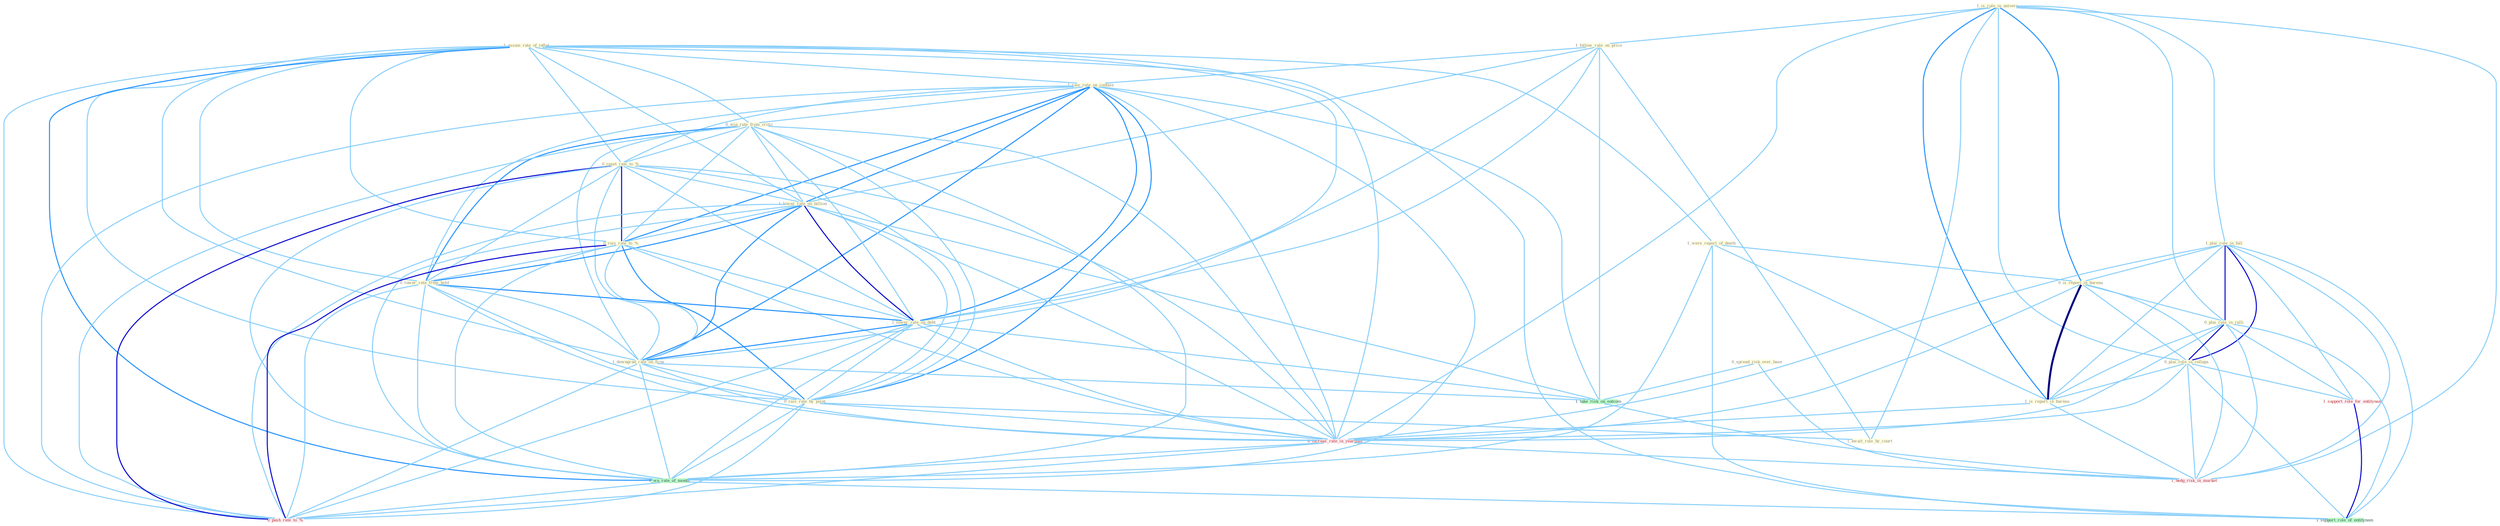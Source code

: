 Graph G{ 
    node
    [shape=polygon,style=filled,width=.5,height=.06,color="#BDFCC9",fixedsize=true,fontsize=4,
    fontcolor="#2f4f4f"];
    {node
    [color="#ffffe0", fontcolor="#8b7d6b"] "1_assum_rate_of_inflat " "1_is_rule_in_univers " "1_were_report_of_death " "1_follow_rule_on_price " "1_plai_role_in_fall " "0_is_report_in_bureau " "1_rais_rate_on_contain " "0_plai_role_in_ralli " "0_win_rate_from_critic " "0_reset_rate_to_% " "0_plai_role_in_collaps " "1_lower_rate_on_billion " "0_rais_rate_to_% " "0_lower_rate_from_hold " "1_is_report_in_bureau " "1_lower_rate_on_debt " "1_downgrad_rate_on_firm " "0_rais_rate_by_point " "0_spread_risk_over_base " "1_await_rule_by_court "}
{node [color="#fff0f5", fontcolor="#b22222"] "0_increas_rate_in_yearnum " "1_support_role_for_entitynam " "0_push_rate_to_% " "1_hedg_risk_in_market "}
edge [color="#B0E2FF"];

	"1_assum_rate_of_inflat " -- "1_were_report_of_death " [w="1", color="#87cefa" ];
	"1_assum_rate_of_inflat " -- "1_rais_rate_on_contain " [w="1", color="#87cefa" ];
	"1_assum_rate_of_inflat " -- "0_win_rate_from_critic " [w="1", color="#87cefa" ];
	"1_assum_rate_of_inflat " -- "0_reset_rate_to_% " [w="1", color="#87cefa" ];
	"1_assum_rate_of_inflat " -- "1_lower_rate_on_billion " [w="1", color="#87cefa" ];
	"1_assum_rate_of_inflat " -- "0_rais_rate_to_% " [w="1", color="#87cefa" ];
	"1_assum_rate_of_inflat " -- "0_lower_rate_from_hold " [w="1", color="#87cefa" ];
	"1_assum_rate_of_inflat " -- "1_lower_rate_on_debt " [w="1", color="#87cefa" ];
	"1_assum_rate_of_inflat " -- "1_downgrad_rate_on_firm " [w="1", color="#87cefa" ];
	"1_assum_rate_of_inflat " -- "0_rais_rate_by_point " [w="1", color="#87cefa" ];
	"1_assum_rate_of_inflat " -- "0_increas_rate_in_yearnum " [w="1", color="#87cefa" ];
	"1_assum_rate_of_inflat " -- "1_wa_rate_of_month " [w="2", color="#1e90ff" , len=0.8];
	"1_assum_rate_of_inflat " -- "0_push_rate_to_% " [w="1", color="#87cefa" ];
	"1_assum_rate_of_inflat " -- "1_support_role_of_entitynam " [w="1", color="#87cefa" ];
	"1_is_rule_in_univers " -- "1_follow_rule_on_price " [w="1", color="#87cefa" ];
	"1_is_rule_in_univers " -- "1_plai_role_in_fall " [w="1", color="#87cefa" ];
	"1_is_rule_in_univers " -- "0_is_report_in_bureau " [w="2", color="#1e90ff" , len=0.8];
	"1_is_rule_in_univers " -- "0_plai_role_in_ralli " [w="1", color="#87cefa" ];
	"1_is_rule_in_univers " -- "0_plai_role_in_collaps " [w="1", color="#87cefa" ];
	"1_is_rule_in_univers " -- "1_is_report_in_bureau " [w="2", color="#1e90ff" , len=0.8];
	"1_is_rule_in_univers " -- "1_await_rule_by_court " [w="1", color="#87cefa" ];
	"1_is_rule_in_univers " -- "0_increas_rate_in_yearnum " [w="1", color="#87cefa" ];
	"1_is_rule_in_univers " -- "1_hedg_risk_in_market " [w="1", color="#87cefa" ];
	"1_were_report_of_death " -- "0_is_report_in_bureau " [w="1", color="#87cefa" ];
	"1_were_report_of_death " -- "1_is_report_in_bureau " [w="1", color="#87cefa" ];
	"1_were_report_of_death " -- "1_wa_rate_of_month " [w="1", color="#87cefa" ];
	"1_were_report_of_death " -- "1_support_role_of_entitynam " [w="1", color="#87cefa" ];
	"1_follow_rule_on_price " -- "1_rais_rate_on_contain " [w="1", color="#87cefa" ];
	"1_follow_rule_on_price " -- "1_lower_rate_on_billion " [w="1", color="#87cefa" ];
	"1_follow_rule_on_price " -- "1_lower_rate_on_debt " [w="1", color="#87cefa" ];
	"1_follow_rule_on_price " -- "1_downgrad_rate_on_firm " [w="1", color="#87cefa" ];
	"1_follow_rule_on_price " -- "1_await_rule_by_court " [w="1", color="#87cefa" ];
	"1_follow_rule_on_price " -- "1_take_risk_on_outcom " [w="1", color="#87cefa" ];
	"1_plai_role_in_fall " -- "0_is_report_in_bureau " [w="1", color="#87cefa" ];
	"1_plai_role_in_fall " -- "0_plai_role_in_ralli " [w="3", color="#0000cd" , len=0.6];
	"1_plai_role_in_fall " -- "0_plai_role_in_collaps " [w="3", color="#0000cd" , len=0.6];
	"1_plai_role_in_fall " -- "1_is_report_in_bureau " [w="1", color="#87cefa" ];
	"1_plai_role_in_fall " -- "0_increas_rate_in_yearnum " [w="1", color="#87cefa" ];
	"1_plai_role_in_fall " -- "1_support_role_for_entitynam " [w="1", color="#87cefa" ];
	"1_plai_role_in_fall " -- "1_support_role_of_entitynam " [w="1", color="#87cefa" ];
	"1_plai_role_in_fall " -- "1_hedg_risk_in_market " [w="1", color="#87cefa" ];
	"0_is_report_in_bureau " -- "0_plai_role_in_ralli " [w="1", color="#87cefa" ];
	"0_is_report_in_bureau " -- "0_plai_role_in_collaps " [w="1", color="#87cefa" ];
	"0_is_report_in_bureau " -- "1_is_report_in_bureau " [w="4", style=bold, color="#000080", len=0.4];
	"0_is_report_in_bureau " -- "0_increas_rate_in_yearnum " [w="1", color="#87cefa" ];
	"0_is_report_in_bureau " -- "1_hedg_risk_in_market " [w="1", color="#87cefa" ];
	"1_rais_rate_on_contain " -- "0_win_rate_from_critic " [w="1", color="#87cefa" ];
	"1_rais_rate_on_contain " -- "0_reset_rate_to_% " [w="1", color="#87cefa" ];
	"1_rais_rate_on_contain " -- "1_lower_rate_on_billion " [w="2", color="#1e90ff" , len=0.8];
	"1_rais_rate_on_contain " -- "0_rais_rate_to_% " [w="2", color="#1e90ff" , len=0.8];
	"1_rais_rate_on_contain " -- "0_lower_rate_from_hold " [w="1", color="#87cefa" ];
	"1_rais_rate_on_contain " -- "1_lower_rate_on_debt " [w="2", color="#1e90ff" , len=0.8];
	"1_rais_rate_on_contain " -- "1_downgrad_rate_on_firm " [w="2", color="#1e90ff" , len=0.8];
	"1_rais_rate_on_contain " -- "0_rais_rate_by_point " [w="2", color="#1e90ff" , len=0.8];
	"1_rais_rate_on_contain " -- "0_increas_rate_in_yearnum " [w="1", color="#87cefa" ];
	"1_rais_rate_on_contain " -- "1_wa_rate_of_month " [w="1", color="#87cefa" ];
	"1_rais_rate_on_contain " -- "1_take_risk_on_outcom " [w="1", color="#87cefa" ];
	"1_rais_rate_on_contain " -- "0_push_rate_to_% " [w="1", color="#87cefa" ];
	"0_plai_role_in_ralli " -- "0_plai_role_in_collaps " [w="3", color="#0000cd" , len=0.6];
	"0_plai_role_in_ralli " -- "1_is_report_in_bureau " [w="1", color="#87cefa" ];
	"0_plai_role_in_ralli " -- "0_increas_rate_in_yearnum " [w="1", color="#87cefa" ];
	"0_plai_role_in_ralli " -- "1_support_role_for_entitynam " [w="1", color="#87cefa" ];
	"0_plai_role_in_ralli " -- "1_support_role_of_entitynam " [w="1", color="#87cefa" ];
	"0_plai_role_in_ralli " -- "1_hedg_risk_in_market " [w="1", color="#87cefa" ];
	"0_win_rate_from_critic " -- "0_reset_rate_to_% " [w="1", color="#87cefa" ];
	"0_win_rate_from_critic " -- "1_lower_rate_on_billion " [w="1", color="#87cefa" ];
	"0_win_rate_from_critic " -- "0_rais_rate_to_% " [w="1", color="#87cefa" ];
	"0_win_rate_from_critic " -- "0_lower_rate_from_hold " [w="2", color="#1e90ff" , len=0.8];
	"0_win_rate_from_critic " -- "1_lower_rate_on_debt " [w="1", color="#87cefa" ];
	"0_win_rate_from_critic " -- "1_downgrad_rate_on_firm " [w="1", color="#87cefa" ];
	"0_win_rate_from_critic " -- "0_rais_rate_by_point " [w="1", color="#87cefa" ];
	"0_win_rate_from_critic " -- "0_increas_rate_in_yearnum " [w="1", color="#87cefa" ];
	"0_win_rate_from_critic " -- "1_wa_rate_of_month " [w="1", color="#87cefa" ];
	"0_win_rate_from_critic " -- "0_push_rate_to_% " [w="1", color="#87cefa" ];
	"0_reset_rate_to_% " -- "1_lower_rate_on_billion " [w="1", color="#87cefa" ];
	"0_reset_rate_to_% " -- "0_rais_rate_to_% " [w="3", color="#0000cd" , len=0.6];
	"0_reset_rate_to_% " -- "0_lower_rate_from_hold " [w="1", color="#87cefa" ];
	"0_reset_rate_to_% " -- "1_lower_rate_on_debt " [w="1", color="#87cefa" ];
	"0_reset_rate_to_% " -- "1_downgrad_rate_on_firm " [w="1", color="#87cefa" ];
	"0_reset_rate_to_% " -- "0_rais_rate_by_point " [w="1", color="#87cefa" ];
	"0_reset_rate_to_% " -- "0_increas_rate_in_yearnum " [w="1", color="#87cefa" ];
	"0_reset_rate_to_% " -- "1_wa_rate_of_month " [w="1", color="#87cefa" ];
	"0_reset_rate_to_% " -- "0_push_rate_to_% " [w="3", color="#0000cd" , len=0.6];
	"0_plai_role_in_collaps " -- "1_is_report_in_bureau " [w="1", color="#87cefa" ];
	"0_plai_role_in_collaps " -- "0_increas_rate_in_yearnum " [w="1", color="#87cefa" ];
	"0_plai_role_in_collaps " -- "1_support_role_for_entitynam " [w="1", color="#87cefa" ];
	"0_plai_role_in_collaps " -- "1_support_role_of_entitynam " [w="1", color="#87cefa" ];
	"0_plai_role_in_collaps " -- "1_hedg_risk_in_market " [w="1", color="#87cefa" ];
	"1_lower_rate_on_billion " -- "0_rais_rate_to_% " [w="1", color="#87cefa" ];
	"1_lower_rate_on_billion " -- "0_lower_rate_from_hold " [w="2", color="#1e90ff" , len=0.8];
	"1_lower_rate_on_billion " -- "1_lower_rate_on_debt " [w="3", color="#0000cd" , len=0.6];
	"1_lower_rate_on_billion " -- "1_downgrad_rate_on_firm " [w="2", color="#1e90ff" , len=0.8];
	"1_lower_rate_on_billion " -- "0_rais_rate_by_point " [w="1", color="#87cefa" ];
	"1_lower_rate_on_billion " -- "0_increas_rate_in_yearnum " [w="1", color="#87cefa" ];
	"1_lower_rate_on_billion " -- "1_wa_rate_of_month " [w="1", color="#87cefa" ];
	"1_lower_rate_on_billion " -- "1_take_risk_on_outcom " [w="1", color="#87cefa" ];
	"1_lower_rate_on_billion " -- "0_push_rate_to_% " [w="1", color="#87cefa" ];
	"0_rais_rate_to_% " -- "0_lower_rate_from_hold " [w="1", color="#87cefa" ];
	"0_rais_rate_to_% " -- "1_lower_rate_on_debt " [w="1", color="#87cefa" ];
	"0_rais_rate_to_% " -- "1_downgrad_rate_on_firm " [w="1", color="#87cefa" ];
	"0_rais_rate_to_% " -- "0_rais_rate_by_point " [w="2", color="#1e90ff" , len=0.8];
	"0_rais_rate_to_% " -- "0_increas_rate_in_yearnum " [w="1", color="#87cefa" ];
	"0_rais_rate_to_% " -- "1_wa_rate_of_month " [w="1", color="#87cefa" ];
	"0_rais_rate_to_% " -- "0_push_rate_to_% " [w="3", color="#0000cd" , len=0.6];
	"0_lower_rate_from_hold " -- "1_lower_rate_on_debt " [w="2", color="#1e90ff" , len=0.8];
	"0_lower_rate_from_hold " -- "1_downgrad_rate_on_firm " [w="1", color="#87cefa" ];
	"0_lower_rate_from_hold " -- "0_rais_rate_by_point " [w="1", color="#87cefa" ];
	"0_lower_rate_from_hold " -- "0_increas_rate_in_yearnum " [w="1", color="#87cefa" ];
	"0_lower_rate_from_hold " -- "1_wa_rate_of_month " [w="1", color="#87cefa" ];
	"0_lower_rate_from_hold " -- "0_push_rate_to_% " [w="1", color="#87cefa" ];
	"1_is_report_in_bureau " -- "0_increas_rate_in_yearnum " [w="1", color="#87cefa" ];
	"1_is_report_in_bureau " -- "1_hedg_risk_in_market " [w="1", color="#87cefa" ];
	"1_lower_rate_on_debt " -- "1_downgrad_rate_on_firm " [w="2", color="#1e90ff" , len=0.8];
	"1_lower_rate_on_debt " -- "0_rais_rate_by_point " [w="1", color="#87cefa" ];
	"1_lower_rate_on_debt " -- "0_increas_rate_in_yearnum " [w="1", color="#87cefa" ];
	"1_lower_rate_on_debt " -- "1_wa_rate_of_month " [w="1", color="#87cefa" ];
	"1_lower_rate_on_debt " -- "1_take_risk_on_outcom " [w="1", color="#87cefa" ];
	"1_lower_rate_on_debt " -- "0_push_rate_to_% " [w="1", color="#87cefa" ];
	"1_downgrad_rate_on_firm " -- "0_rais_rate_by_point " [w="1", color="#87cefa" ];
	"1_downgrad_rate_on_firm " -- "0_increas_rate_in_yearnum " [w="1", color="#87cefa" ];
	"1_downgrad_rate_on_firm " -- "1_wa_rate_of_month " [w="1", color="#87cefa" ];
	"1_downgrad_rate_on_firm " -- "1_take_risk_on_outcom " [w="1", color="#87cefa" ];
	"1_downgrad_rate_on_firm " -- "0_push_rate_to_% " [w="1", color="#87cefa" ];
	"0_rais_rate_by_point " -- "1_await_rule_by_court " [w="1", color="#87cefa" ];
	"0_rais_rate_by_point " -- "0_increas_rate_in_yearnum " [w="1", color="#87cefa" ];
	"0_rais_rate_by_point " -- "1_wa_rate_of_month " [w="1", color="#87cefa" ];
	"0_rais_rate_by_point " -- "0_push_rate_to_% " [w="1", color="#87cefa" ];
	"0_spread_risk_over_base " -- "1_take_risk_on_outcom " [w="1", color="#87cefa" ];
	"0_spread_risk_over_base " -- "1_hedg_risk_in_market " [w="1", color="#87cefa" ];
	"0_increas_rate_in_yearnum " -- "1_wa_rate_of_month " [w="1", color="#87cefa" ];
	"0_increas_rate_in_yearnum " -- "0_push_rate_to_% " [w="1", color="#87cefa" ];
	"0_increas_rate_in_yearnum " -- "1_hedg_risk_in_market " [w="1", color="#87cefa" ];
	"1_wa_rate_of_month " -- "0_push_rate_to_% " [w="1", color="#87cefa" ];
	"1_wa_rate_of_month " -- "1_support_role_of_entitynam " [w="1", color="#87cefa" ];
	"1_support_role_for_entitynam " -- "1_support_role_of_entitynam " [w="3", color="#0000cd" , len=0.6];
	"1_take_risk_on_outcom " -- "1_hedg_risk_in_market " [w="1", color="#87cefa" ];
}